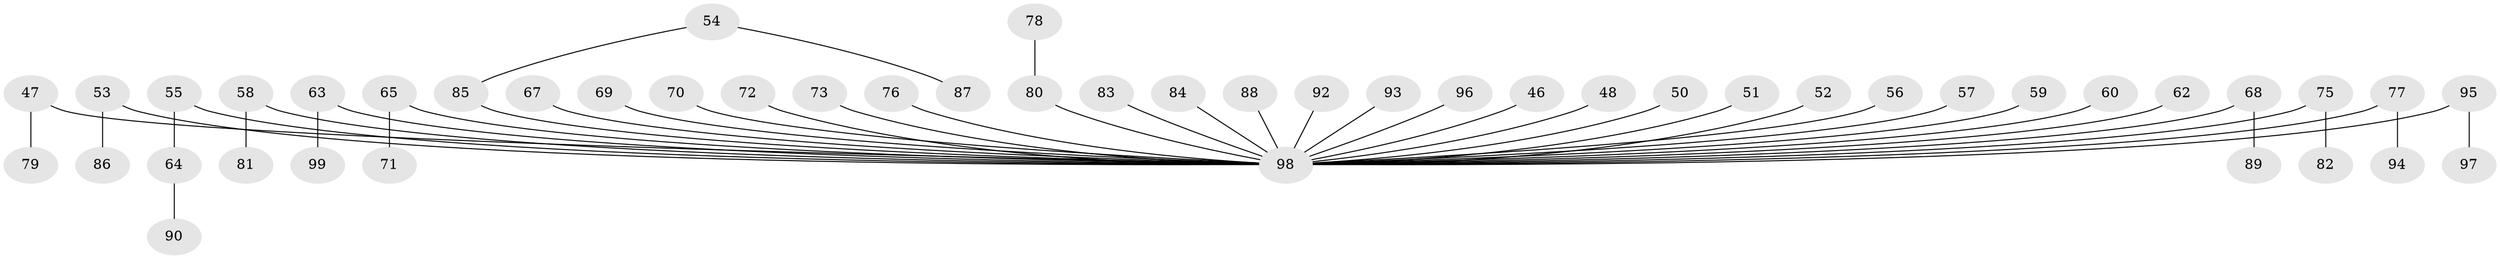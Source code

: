 // original degree distribution, {4: 0.050505050505050504, 6: 0.010101010101010102, 2: 0.29292929292929293, 5: 0.030303030303030304, 3: 0.1414141414141414, 9: 0.010101010101010102, 1: 0.46464646464646464}
// Generated by graph-tools (version 1.1) at 2025/53/03/09/25 04:53:39]
// undirected, 49 vertices, 48 edges
graph export_dot {
graph [start="1"]
  node [color=gray90,style=filled];
  46;
  47;
  48;
  50;
  51;
  52;
  53;
  54;
  55;
  56;
  57;
  58 [super="+41+44"];
  59;
  60;
  62;
  63;
  64;
  65;
  67;
  68;
  69;
  70;
  71;
  72;
  73 [super="+37"];
  75;
  76;
  77 [super="+74"];
  78;
  79;
  80 [super="+61"];
  81;
  82;
  83;
  84;
  85 [super="+49"];
  86;
  87;
  88;
  89;
  90;
  92;
  93;
  94;
  95;
  96;
  97;
  98 [super="+21+29+38+91+23+34+66+39+15+30+31+32+33+43+42+35+40"];
  99;
  46 -- 98;
  47 -- 79;
  47 -- 98;
  48 -- 98;
  50 -- 98;
  51 -- 98;
  52 -- 98;
  53 -- 86;
  53 -- 98;
  54 -- 87;
  54 -- 85;
  55 -- 64;
  55 -- 98;
  56 -- 98;
  57 -- 98;
  58 -- 81;
  58 -- 98;
  59 -- 98;
  60 -- 98;
  62 -- 98;
  63 -- 99;
  63 -- 98;
  64 -- 90;
  65 -- 71;
  65 -- 98;
  67 -- 98;
  68 -- 89;
  68 -- 98;
  69 -- 98;
  70 -- 98;
  72 -- 98;
  73 -- 98;
  75 -- 82;
  75 -- 98;
  76 -- 98;
  77 -- 94;
  77 -- 98;
  78 -- 80;
  80 -- 98;
  83 -- 98;
  84 -- 98;
  85 -- 98;
  88 -- 98;
  92 -- 98;
  93 -- 98;
  95 -- 97;
  95 -- 98;
  96 -- 98;
}
